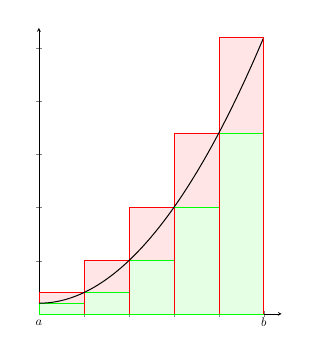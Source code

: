 \begin{tikzpicture}[scale=0.45]
\begin{axis}[
    xtick={0,...,5},ytick={5,10,15,20,25},
    y=0.3cm, xmax=5.4,ymax=26.9,ymin=0,xmin=0,
    enlargelimits=true,
    axis lines=middle,
    clip=false,yticklabels=\empty,xticklabels=\empty,
    ]
\addplot+[color=red,fill=red!10!white,const plot, mark=none]
    coordinates {(0,2) (1,5) (2,10) (3,17) (4,26) (5,26)}\closedcycle;
\addplot+[color=green,fill=green!10!white,const plot, mark=none]
    coordinates {(0,1) (1,2) (2,5) (3,10) (4.0,17) (5,17)}\closedcycle;
\addplot[smooth, thick,domain=0:5]{1+x^2};
\addplot[const plot,domain=0:5,color=red] coordinates {(1,0) (1,2)};
\addplot[const plot,domain=0:5,color=red] coordinates {(2,0) (2,5)};
\addplot[const plot,domain=0:5,color=red] coordinates {(3,0) (3,10)};
\addplot[const plot,domain=0:5,color=red] coordinates {(4,0) (4,17)};
\addplot[const plot,domain=0:5,color=red] coordinates {(5,0) (5,26)};
\addplot[color=black] coordinates {(0,-0.8)} node {$a$};
\addplot[color=black] coordinates {(5,-0.8)} node {$b$};

\end{axis}
\end{tikzpicture}